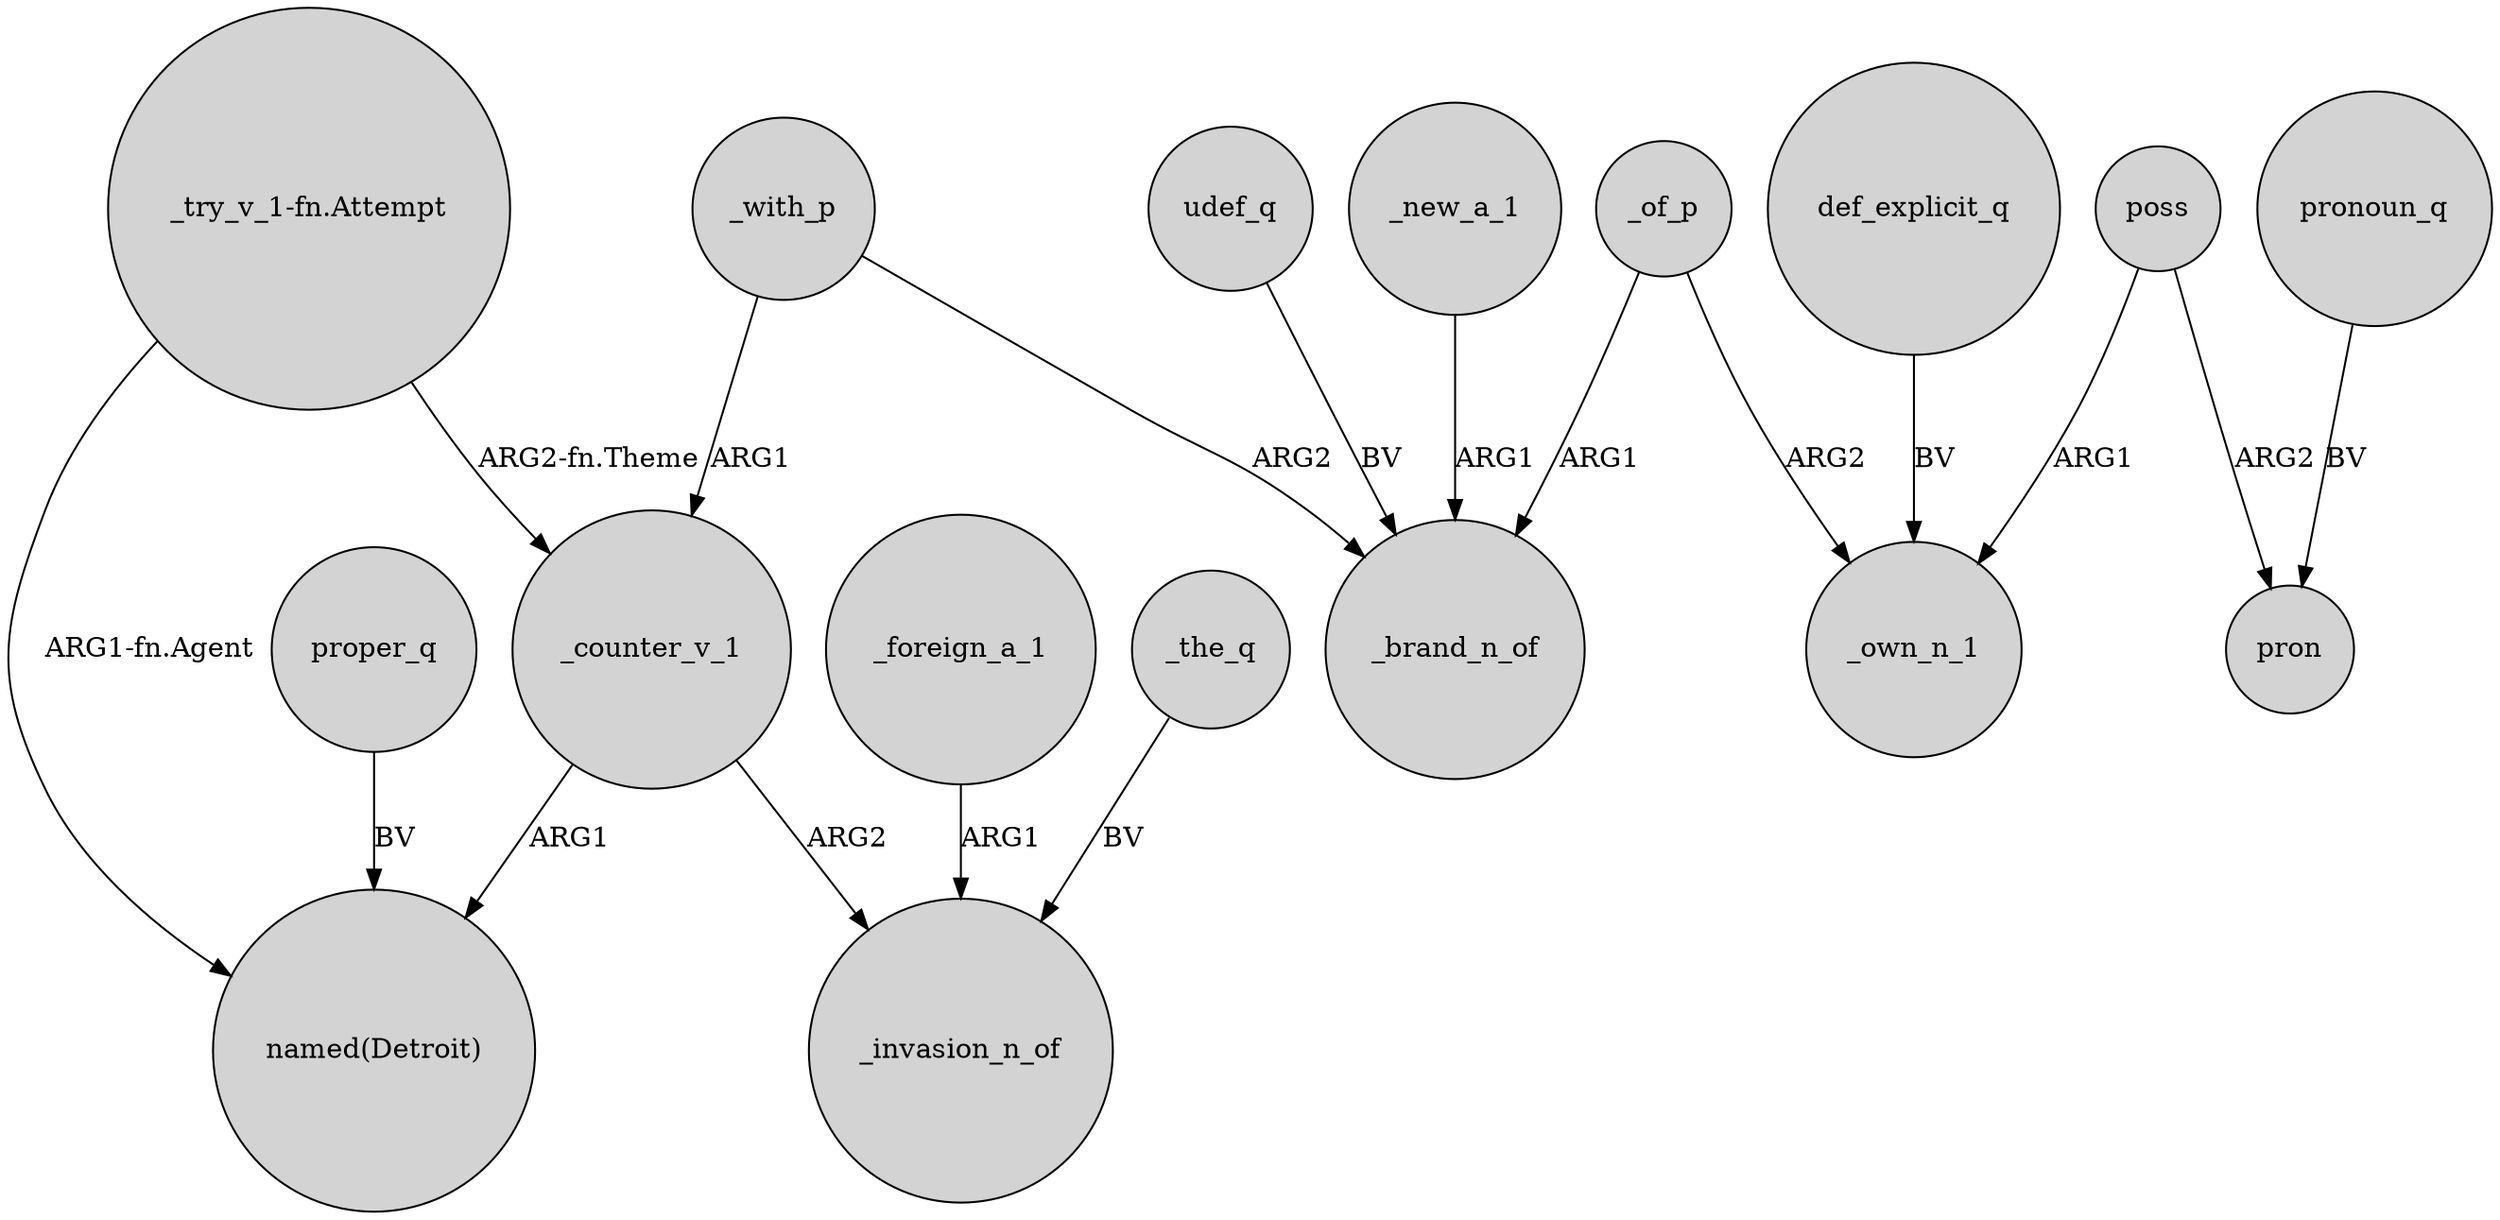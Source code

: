 digraph {
	node [shape=circle style=filled]
	_with_p -> _counter_v_1 [label=ARG1]
	proper_q -> "named(Detroit)" [label=BV]
	_of_p -> _own_n_1 [label=ARG2]
	_foreign_a_1 -> _invasion_n_of [label=ARG1]
	_of_p -> _brand_n_of [label=ARG1]
	_the_q -> _invasion_n_of [label=BV]
	_counter_v_1 -> "named(Detroit)" [label=ARG1]
	_with_p -> _brand_n_of [label=ARG2]
	poss -> pron [label=ARG2]
	_counter_v_1 -> _invasion_n_of [label=ARG2]
	def_explicit_q -> _own_n_1 [label=BV]
	"_try_v_1-fn.Attempt" -> _counter_v_1 [label="ARG2-fn.Theme"]
	"_try_v_1-fn.Attempt" -> "named(Detroit)" [label="ARG1-fn.Agent"]
	poss -> _own_n_1 [label=ARG1]
	_new_a_1 -> _brand_n_of [label=ARG1]
	udef_q -> _brand_n_of [label=BV]
	pronoun_q -> pron [label=BV]
}
